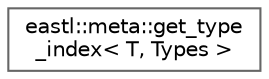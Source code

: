 digraph "类继承关系图"
{
 // LATEX_PDF_SIZE
  bgcolor="transparent";
  edge [fontname=Helvetica,fontsize=10,labelfontname=Helvetica,labelfontsize=10];
  node [fontname=Helvetica,fontsize=10,shape=box,height=0.2,width=0.4];
  rankdir="LR";
  Node0 [id="Node000000",label="eastl::meta::get_type\l_index\< T, Types \>",height=0.2,width=0.4,color="grey40", fillcolor="white", style="filled",URL="$structeastl_1_1meta_1_1get__type__index.html",tooltip=" "];
}
